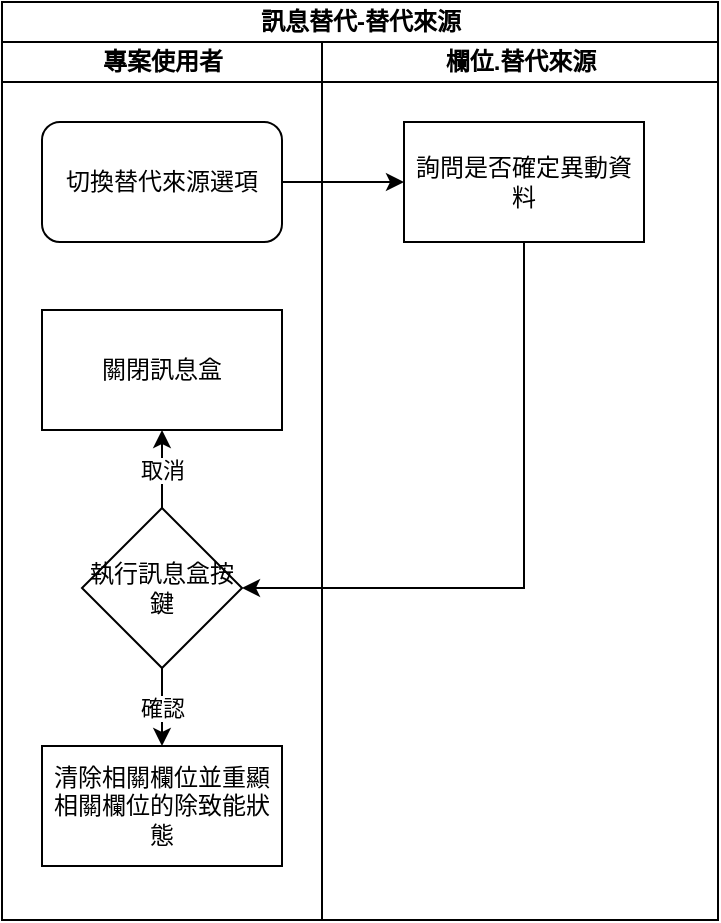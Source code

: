 <mxfile version="13.6.2" type="device" pages="4"><diagram id="mNrUVwEkjot08EpTu8sl" name="替代來源"><mxGraphModel dx="1138" dy="658" grid="0" gridSize="10" guides="1" tooltips="1" connect="1" arrows="1" fold="0" page="1" pageScale="1" pageWidth="827" pageHeight="1169" math="0" shadow="0"><root><mxCell id="0"/><mxCell id="1" parent="0"/><mxCell id="rewMqmSoXmZJx3UeB1dG-1" value="&lt;span style=&quot;background-color: rgb(255 , 255 , 255)&quot;&gt;訊息替代-替代來源&lt;/span&gt;" style="swimlane;html=1;childLayout=stackLayout;resizeParent=1;resizeParentMax=0;startSize=20;" vertex="1" parent="1"><mxGeometry x="42" y="36" width="358" height="459" as="geometry"/></mxCell><mxCell id="rewMqmSoXmZJx3UeB1dG-2" value="專案使用者" style="swimlane;html=1;startSize=20;" vertex="1" parent="rewMqmSoXmZJx3UeB1dG-1"><mxGeometry y="20" width="160" height="439" as="geometry"/></mxCell><mxCell id="rewMqmSoXmZJx3UeB1dG-3" value="切換替代來源選項" style="rounded=1;whiteSpace=wrap;html=1;" vertex="1" parent="rewMqmSoXmZJx3UeB1dG-2"><mxGeometry x="20" y="40" width="120" height="60" as="geometry"/></mxCell><mxCell id="rewMqmSoXmZJx3UeB1dG-11" value="清除相關欄位並重顯相關欄位的除致能狀態" style="rounded=0;whiteSpace=wrap;html=1;" vertex="1" parent="rewMqmSoXmZJx3UeB1dG-2"><mxGeometry x="20" y="352" width="120" height="60" as="geometry"/></mxCell><mxCell id="rewMqmSoXmZJx3UeB1dG-13" value="取消" style="edgeStyle=orthogonalEdgeStyle;rounded=0;orthogonalLoop=1;jettySize=auto;html=1;exitX=0.5;exitY=0;exitDx=0;exitDy=0;entryX=0.5;entryY=1;entryDx=0;entryDy=0;" edge="1" parent="rewMqmSoXmZJx3UeB1dG-2" source="rewMqmSoXmZJx3UeB1dG-9" target="rewMqmSoXmZJx3UeB1dG-10"><mxGeometry relative="1" as="geometry"/></mxCell><mxCell id="rewMqmSoXmZJx3UeB1dG-14" value="確認" style="edgeStyle=orthogonalEdgeStyle;rounded=0;orthogonalLoop=1;jettySize=auto;html=1;exitX=0.5;exitY=1;exitDx=0;exitDy=0;" edge="1" parent="rewMqmSoXmZJx3UeB1dG-2" source="rewMqmSoXmZJx3UeB1dG-9" target="rewMqmSoXmZJx3UeB1dG-11"><mxGeometry relative="1" as="geometry"/></mxCell><mxCell id="rewMqmSoXmZJx3UeB1dG-10" value="關閉訊息盒" style="rounded=0;whiteSpace=wrap;html=1;" vertex="1" parent="rewMqmSoXmZJx3UeB1dG-2"><mxGeometry x="20" y="134" width="120" height="60" as="geometry"/></mxCell><mxCell id="rewMqmSoXmZJx3UeB1dG-9" value="執行訊息盒按鍵" style="rhombus;whiteSpace=wrap;html=1;" vertex="1" parent="rewMqmSoXmZJx3UeB1dG-2"><mxGeometry x="40" y="233" width="80" height="80" as="geometry"/></mxCell><mxCell id="rewMqmSoXmZJx3UeB1dG-4" value="欄位.&lt;span style=&quot;background-color: rgb(255 , 255 , 255)&quot;&gt;替代來源&lt;/span&gt;" style="swimlane;html=1;startSize=20;" vertex="1" parent="rewMqmSoXmZJx3UeB1dG-1"><mxGeometry x="160" y="20" width="198" height="439" as="geometry"/></mxCell><mxCell id="rewMqmSoXmZJx3UeB1dG-7" value="詢問是否確定異動資料" style="rounded=0;whiteSpace=wrap;html=1;" vertex="1" parent="rewMqmSoXmZJx3UeB1dG-4"><mxGeometry x="41" y="40" width="120" height="60" as="geometry"/></mxCell><mxCell id="rewMqmSoXmZJx3UeB1dG-8" style="edgeStyle=orthogonalEdgeStyle;rounded=0;orthogonalLoop=1;jettySize=auto;html=1;exitX=1;exitY=0.5;exitDx=0;exitDy=0;entryX=0;entryY=0.5;entryDx=0;entryDy=0;" edge="1" parent="rewMqmSoXmZJx3UeB1dG-1" source="rewMqmSoXmZJx3UeB1dG-3" target="rewMqmSoXmZJx3UeB1dG-7"><mxGeometry relative="1" as="geometry"/></mxCell><mxCell id="rewMqmSoXmZJx3UeB1dG-12" style="edgeStyle=orthogonalEdgeStyle;rounded=0;orthogonalLoop=1;jettySize=auto;html=1;exitX=0.5;exitY=1;exitDx=0;exitDy=0;entryX=1;entryY=0.5;entryDx=0;entryDy=0;" edge="1" parent="rewMqmSoXmZJx3UeB1dG-1" source="rewMqmSoXmZJx3UeB1dG-7" target="rewMqmSoXmZJx3UeB1dG-9"><mxGeometry relative="1" as="geometry"/></mxCell></root></mxGraphModel></diagram><diagram id="pCoGC-0LqBwK4-jzHFcw" name="載入"><mxGraphModel dx="1138" dy="658" grid="0" gridSize="10" guides="1" tooltips="1" connect="1" arrows="1" fold="0" page="1" pageScale="1" pageWidth="827" pageHeight="1169" math="0" shadow="0"><root><mxCell id="MeOR7E99zhbQDuvnzOKA-0"/><mxCell id="MeOR7E99zhbQDuvnzOKA-1" parent="MeOR7E99zhbQDuvnzOKA-0"/><mxCell id="MeOR7E99zhbQDuvnzOKA-2" value="訊息替代-載入" style="swimlane;html=1;childLayout=stackLayout;resizeParent=1;resizeParentMax=0;startSize=20;" vertex="1" parent="MeOR7E99zhbQDuvnzOKA-1"><mxGeometry x="40" y="40" width="375" height="386" as="geometry"><mxRectangle x="40" y="40" width="91" height="20" as="alternateBounds"/></mxGeometry></mxCell><mxCell id="MeOR7E99zhbQDuvnzOKA-3" value="專案使用者" style="swimlane;html=1;startSize=20;" vertex="1" parent="MeOR7E99zhbQDuvnzOKA-2"><mxGeometry y="20" width="160" height="366" as="geometry"/></mxCell><mxCell id="MeOR7E99zhbQDuvnzOKA-4" value="點擊按鍵.載入" style="rounded=1;whiteSpace=wrap;html=1;" vertex="1" parent="MeOR7E99zhbQDuvnzOKA-3"><mxGeometry x="20" y="40" width="120" height="60" as="geometry"/></mxCell><mxCell id="MeOR7E99zhbQDuvnzOKA-5" value="按鍵.載入" style="swimlane;html=1;startSize=20;" vertex="1" parent="MeOR7E99zhbQDuvnzOKA-2"><mxGeometry x="160" y="20" width="215" height="366" as="geometry"/></mxCell><mxCell id="MeOR7E99zhbQDuvnzOKA-6" style="edgeStyle=orthogonalEdgeStyle;rounded=0;orthogonalLoop=1;jettySize=auto;html=1;entryX=0.5;entryY=0;entryDx=0;entryDy=0;" edge="1" parent="MeOR7E99zhbQDuvnzOKA-5" source="MeOR7E99zhbQDuvnzOKA-8" target="MeOR7E99zhbQDuvnzOKA-10"><mxGeometry relative="1" as="geometry"/></mxCell><mxCell id="MeOR7E99zhbQDuvnzOKA-8" value="依指定的訊息內容解析出替換字" style="rounded=0;whiteSpace=wrap;html=1;" vertex="1" parent="MeOR7E99zhbQDuvnzOKA-5"><mxGeometry x="51" y="40" width="120" height="60" as="geometry"/></mxCell><mxCell id="MeOR7E99zhbQDuvnzOKA-9" value="不存在" style="edgeStyle=orthogonalEdgeStyle;rounded=0;orthogonalLoop=1;jettySize=auto;html=1;exitX=0.5;exitY=1;exitDx=0;exitDy=0;entryX=0.5;entryY=0;entryDx=0;entryDy=0;" edge="1" parent="MeOR7E99zhbQDuvnzOKA-5" source="MeOR7E99zhbQDuvnzOKA-10" target="MeOR7E99zhbQDuvnzOKA-11"><mxGeometry relative="1" as="geometry"/></mxCell><mxCell id="MeOR7E99zhbQDuvnzOKA-10" value="檢查參數是否存在資料列" style="rhombus;whiteSpace=wrap;html=1;" vertex="1" parent="MeOR7E99zhbQDuvnzOKA-5"><mxGeometry x="59.5" y="137" width="103" height="83" as="geometry"/></mxCell><mxCell id="MeOR7E99zhbQDuvnzOKA-11" value="新增資料列" style="rounded=0;whiteSpace=wrap;html=1;" vertex="1" parent="MeOR7E99zhbQDuvnzOKA-5"><mxGeometry x="51" y="280" width="120" height="60" as="geometry"/></mxCell><mxCell id="MeOR7E99zhbQDuvnzOKA-15" style="edgeStyle=orthogonalEdgeStyle;rounded=0;orthogonalLoop=1;jettySize=auto;html=1;exitX=1;exitY=0.5;exitDx=0;exitDy=0;entryX=0;entryY=0.5;entryDx=0;entryDy=0;" edge="1" parent="MeOR7E99zhbQDuvnzOKA-2" source="MeOR7E99zhbQDuvnzOKA-4" target="MeOR7E99zhbQDuvnzOKA-8"><mxGeometry relative="1" as="geometry"/></mxCell></root></mxGraphModel></diagram><diagram id="VpVoAdm2AfVb1GMjK92Q" name="來源類型"><mxGraphModel dx="1138" dy="658" grid="0" gridSize="10" guides="1" tooltips="1" connect="1" arrows="1" fold="0" page="1" pageScale="1" pageWidth="827" pageHeight="1169" math="0" shadow="0"><root><mxCell id="j1SVkrbSXThsF8IEfemM-0"/><mxCell id="j1SVkrbSXThsF8IEfemM-1" parent="j1SVkrbSXThsF8IEfemM-0"/><mxCell id="j1SVkrbSXThsF8IEfemM-2" value="訊息替代-來源類型" style="swimlane;html=1;childLayout=stackLayout;resizeParent=1;resizeParentMax=0;startSize=20;" vertex="1" parent="j1SVkrbSXThsF8IEfemM-1"><mxGeometry x="40" y="40" width="358" height="145" as="geometry"/></mxCell><mxCell id="j1SVkrbSXThsF8IEfemM-3" value="專案使用者" style="swimlane;html=1;startSize=20;" vertex="1" parent="j1SVkrbSXThsF8IEfemM-2"><mxGeometry y="20" width="160" height="125" as="geometry"/></mxCell><mxCell id="j1SVkrbSXThsF8IEfemM-4" value="切換&lt;span style=&quot;font-weight: 700&quot;&gt;來源類型&lt;/span&gt;選項" style="rounded=1;whiteSpace=wrap;html=1;" vertex="1" parent="j1SVkrbSXThsF8IEfemM-3"><mxGeometry x="20" y="40" width="120" height="60" as="geometry"/></mxCell><mxCell id="j1SVkrbSXThsF8IEfemM-5" value="&lt;span style=&quot;font-weight: 400&quot;&gt;欄位.&lt;/span&gt;來源類型" style="swimlane;html=1;startSize=20;" vertex="1" parent="j1SVkrbSXThsF8IEfemM-2"><mxGeometry x="160" y="20" width="198" height="125" as="geometry"/></mxCell><mxCell id="j1SVkrbSXThsF8IEfemM-6" value="清除並重顯來源欄位" style="rounded=0;whiteSpace=wrap;html=1;" vertex="1" parent="j1SVkrbSXThsF8IEfemM-5"><mxGeometry x="51" y="40" width="120" height="60" as="geometry"/></mxCell><mxCell id="j1SVkrbSXThsF8IEfemM-7" style="edgeStyle=orthogonalEdgeStyle;rounded=0;orthogonalLoop=1;jettySize=auto;html=1;exitX=1;exitY=0.5;exitDx=0;exitDy=0;entryX=0;entryY=0.5;entryDx=0;entryDy=0;" edge="1" parent="j1SVkrbSXThsF8IEfemM-2" source="j1SVkrbSXThsF8IEfemM-4" target="j1SVkrbSXThsF8IEfemM-6"><mxGeometry relative="1" as="geometry"/></mxCell></root></mxGraphModel></diagram><diagram id="DAX_Wlf5neKzIu4og1kl" name="儲存"><mxGraphModel dx="1138" dy="658" grid="0" gridSize="10" guides="1" tooltips="1" connect="1" arrows="1" fold="1" page="1" pageScale="1" pageWidth="827" pageHeight="1169" math="0" shadow="0"><root><mxCell id="rhxHqKNQNska7CaM4If1-0"/><mxCell id="rhxHqKNQNska7CaM4If1-1" parent="rhxHqKNQNska7CaM4If1-0"/><mxCell id="rhxHqKNQNska7CaM4If1-2" value="&lt;span style=&quot;background-color: rgb(255 , 255 , 255)&quot;&gt;訊息替代-儲存&lt;/span&gt;" style="swimlane;html=1;childLayout=stackLayout;resizeParent=1;resizeParentMax=0;startSize=20;" vertex="1" parent="rhxHqKNQNska7CaM4If1-1"><mxGeometry x="40" y="40" width="358" height="140" as="geometry"/></mxCell><mxCell id="rhxHqKNQNska7CaM4If1-3" value="專案使用者" style="swimlane;html=1;startSize=20;" vertex="1" parent="rhxHqKNQNska7CaM4If1-2"><mxGeometry y="20" width="160" height="120" as="geometry"/></mxCell><mxCell id="rhxHqKNQNska7CaM4If1-4" value="點擊按鍵.&lt;span style=&quot;font-weight: 700 ; background-color: rgb(255 , 255 , 255)&quot;&gt;儲存&lt;/span&gt;" style="rounded=1;whiteSpace=wrap;html=1;" vertex="1" parent="rhxHqKNQNska7CaM4If1-3"><mxGeometry x="20" y="40" width="120" height="60" as="geometry"/></mxCell><mxCell id="rhxHqKNQNska7CaM4If1-5" value="按鍵.&lt;span style=&quot;background-color: rgb(255 , 255 , 255)&quot;&gt;儲存&lt;/span&gt;" style="swimlane;html=1;startSize=20;" vertex="1" parent="rhxHqKNQNska7CaM4If1-2"><mxGeometry x="160" y="20" width="198" height="120" as="geometry"/></mxCell><mxCell id="rhxHqKNQNska7CaM4If1-6" value="將資料存回, 關閉單據" style="rounded=0;whiteSpace=wrap;html=1;" vertex="1" parent="rhxHqKNQNska7CaM4If1-5"><mxGeometry x="51" y="40" width="120" height="60" as="geometry"/></mxCell><mxCell id="rhxHqKNQNska7CaM4If1-7" style="edgeStyle=orthogonalEdgeStyle;rounded=0;orthogonalLoop=1;jettySize=auto;html=1;exitX=1;exitY=0.5;exitDx=0;exitDy=0;entryX=0;entryY=0.5;entryDx=0;entryDy=0;" edge="1" parent="rhxHqKNQNska7CaM4If1-2" source="rhxHqKNQNska7CaM4If1-4" target="rhxHqKNQNska7CaM4If1-6"><mxGeometry relative="1" as="geometry"/></mxCell></root></mxGraphModel></diagram></mxfile>